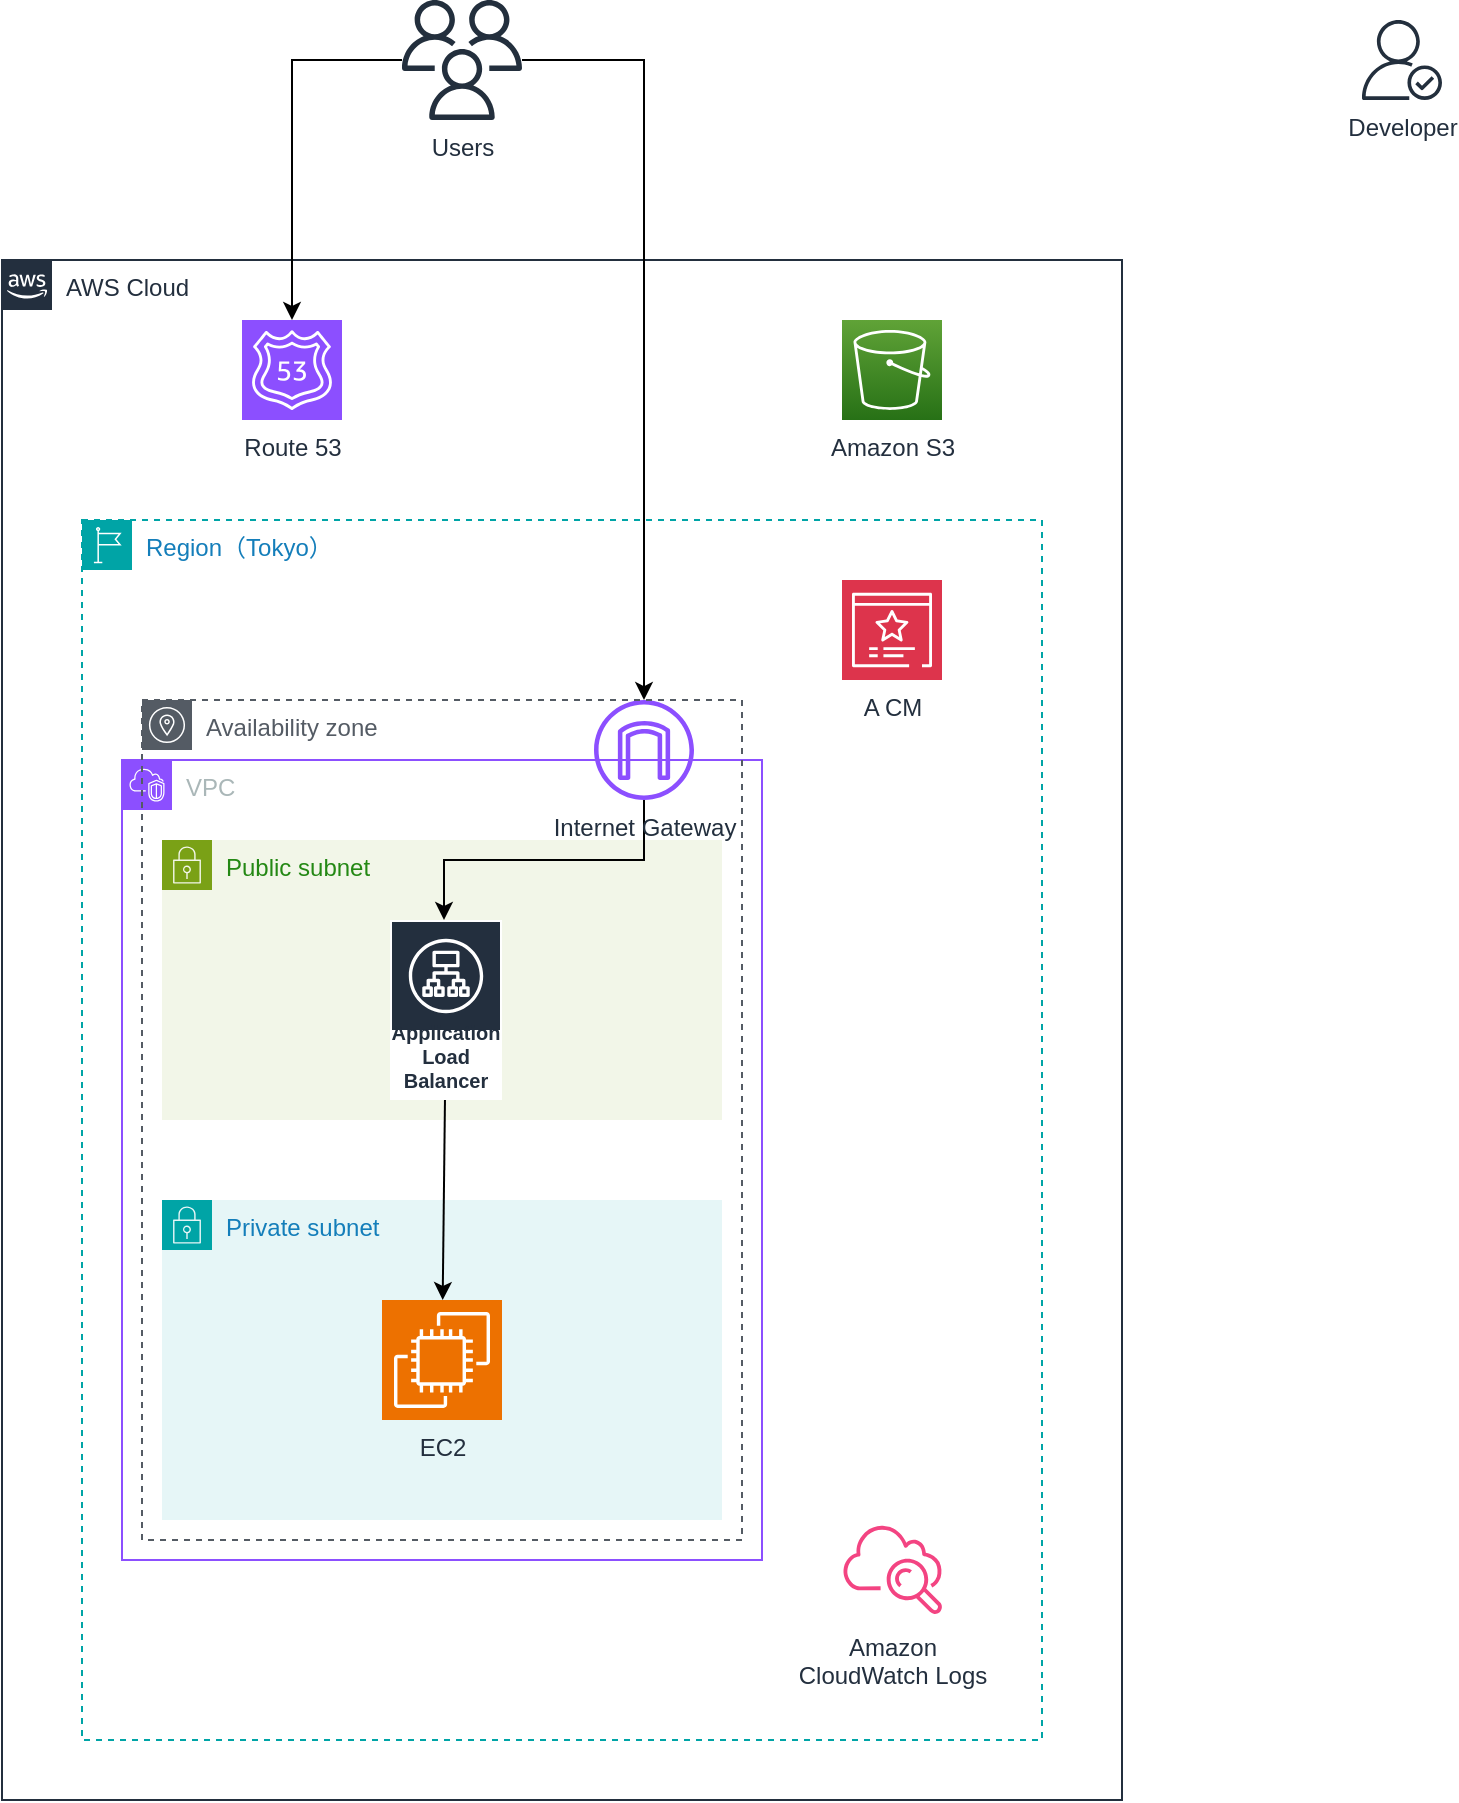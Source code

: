 <mxfile version="26.0.16">
  <diagram id="Ht1M8jgEwFfnCIfOTk4-" name="Page-1">
    <mxGraphModel dx="1434" dy="819" grid="1" gridSize="10" guides="1" tooltips="1" connect="1" arrows="1" fold="1" page="1" pageScale="1" pageWidth="827" pageHeight="1169" math="0" shadow="0">
      <root>
        <mxCell id="0" />
        <mxCell id="1" parent="0" />
        <mxCell id="3wwkH7lTd8m2vBlFJ2xI-2" value="AWS Cloud" style="points=[[0,0],[0.25,0],[0.5,0],[0.75,0],[1,0],[1,0.25],[1,0.5],[1,0.75],[1,1],[0.75,1],[0.5,1],[0.25,1],[0,1],[0,0.75],[0,0.5],[0,0.25]];outlineConnect=0;gradientColor=none;html=1;whiteSpace=wrap;fontSize=12;fontStyle=0;container=1;pointerEvents=0;collapsible=0;recursiveResize=0;shape=mxgraph.aws4.group;grIcon=mxgraph.aws4.group_aws_cloud_alt;strokeColor=#232F3E;fillColor=none;verticalAlign=top;align=left;spacingLeft=30;fontColor=#232F3E;dashed=0;" vertex="1" parent="1">
          <mxGeometry x="40" y="150" width="560" height="770" as="geometry" />
        </mxCell>
        <mxCell id="3wwkH7lTd8m2vBlFJ2xI-3" value="Region（Tokyo）" style="points=[[0,0],[0.25,0],[0.5,0],[0.75,0],[1,0],[1,0.25],[1,0.5],[1,0.75],[1,1],[0.75,1],[0.5,1],[0.25,1],[0,1],[0,0.75],[0,0.5],[0,0.25]];outlineConnect=0;gradientColor=none;html=1;whiteSpace=wrap;fontSize=12;fontStyle=0;container=1;pointerEvents=0;collapsible=0;recursiveResize=0;shape=mxgraph.aws4.group;grIcon=mxgraph.aws4.group_region;strokeColor=#00A4A6;fillColor=none;verticalAlign=top;align=left;spacingLeft=30;fontColor=#147EBA;dashed=1;" vertex="1" parent="3wwkH7lTd8m2vBlFJ2xI-2">
          <mxGeometry x="40" y="130" width="480" height="610" as="geometry" />
        </mxCell>
        <mxCell id="3wwkH7lTd8m2vBlFJ2xI-9" value="VPC" style="points=[[0,0],[0.25,0],[0.5,0],[0.75,0],[1,0],[1,0.25],[1,0.5],[1,0.75],[1,1],[0.75,1],[0.5,1],[0.25,1],[0,1],[0,0.75],[0,0.5],[0,0.25]];outlineConnect=0;gradientColor=none;html=1;whiteSpace=wrap;fontSize=12;fontStyle=0;container=1;pointerEvents=0;collapsible=0;recursiveResize=0;shape=mxgraph.aws4.group;grIcon=mxgraph.aws4.group_vpc2;strokeColor=#8C4FFF;fillColor=none;verticalAlign=top;align=left;spacingLeft=30;fontColor=#AAB7B8;dashed=0;" vertex="1" parent="3wwkH7lTd8m2vBlFJ2xI-3">
          <mxGeometry x="20" y="120" width="320" height="400" as="geometry" />
        </mxCell>
        <mxCell id="3wwkH7lTd8m2vBlFJ2xI-10" value="Public subnet" style="points=[[0,0],[0.25,0],[0.5,0],[0.75,0],[1,0],[1,0.25],[1,0.5],[1,0.75],[1,1],[0.75,1],[0.5,1],[0.25,1],[0,1],[0,0.75],[0,0.5],[0,0.25]];outlineConnect=0;gradientColor=none;html=1;whiteSpace=wrap;fontSize=12;fontStyle=0;container=1;pointerEvents=0;collapsible=0;recursiveResize=0;shape=mxgraph.aws4.group;grIcon=mxgraph.aws4.group_security_group;grStroke=0;strokeColor=#7AA116;fillColor=#F2F6E8;verticalAlign=top;align=left;spacingLeft=30;fontColor=#248814;dashed=0;" vertex="1" parent="3wwkH7lTd8m2vBlFJ2xI-9">
          <mxGeometry x="20" y="40" width="280" height="140" as="geometry" />
        </mxCell>
        <mxCell id="3wwkH7lTd8m2vBlFJ2xI-13" value="Application Load Balancer" style="sketch=0;outlineConnect=0;fontColor=#232F3E;gradientColor=none;strokeColor=#ffffff;fillColor=#232F3E;dashed=0;verticalLabelPosition=middle;verticalAlign=bottom;align=center;html=1;whiteSpace=wrap;fontSize=10;fontStyle=1;spacing=3;shape=mxgraph.aws4.productIcon;prIcon=mxgraph.aws4.application_load_balancer;" vertex="1" parent="3wwkH7lTd8m2vBlFJ2xI-10">
          <mxGeometry x="114" y="40" width="56" height="90" as="geometry" />
        </mxCell>
        <mxCell id="3wwkH7lTd8m2vBlFJ2xI-20" style="edgeStyle=orthogonalEdgeStyle;rounded=0;orthogonalLoop=1;jettySize=auto;html=1;" edge="1" parent="3wwkH7lTd8m2vBlFJ2xI-10" source="3wwkH7lTd8m2vBlFJ2xI-15" target="3wwkH7lTd8m2vBlFJ2xI-13">
          <mxGeometry relative="1" as="geometry">
            <Array as="points">
              <mxPoint x="241" y="10" />
              <mxPoint x="141" y="10" />
            </Array>
          </mxGeometry>
        </mxCell>
        <mxCell id="3wwkH7lTd8m2vBlFJ2xI-15" value="Internet Gateway" style="sketch=0;outlineConnect=0;fontColor=#232F3E;gradientColor=none;fillColor=#8C4FFF;strokeColor=none;dashed=0;verticalLabelPosition=bottom;verticalAlign=top;align=center;html=1;fontSize=12;fontStyle=0;aspect=fixed;pointerEvents=1;shape=mxgraph.aws4.internet_gateway;" vertex="1" parent="3wwkH7lTd8m2vBlFJ2xI-10">
          <mxGeometry x="216" y="-70" width="50" height="50" as="geometry" />
        </mxCell>
        <mxCell id="3wwkH7lTd8m2vBlFJ2xI-11" value="Private subnet" style="points=[[0,0],[0.25,0],[0.5,0],[0.75,0],[1,0],[1,0.25],[1,0.5],[1,0.75],[1,1],[0.75,1],[0.5,1],[0.25,1],[0,1],[0,0.75],[0,0.5],[0,0.25]];outlineConnect=0;gradientColor=none;html=1;whiteSpace=wrap;fontSize=12;fontStyle=0;container=1;pointerEvents=0;collapsible=0;recursiveResize=0;shape=mxgraph.aws4.group;grIcon=mxgraph.aws4.group_security_group;grStroke=0;strokeColor=#00A4A6;fillColor=#E6F6F7;verticalAlign=top;align=left;spacingLeft=30;fontColor=#147EBA;dashed=0;" vertex="1" parent="3wwkH7lTd8m2vBlFJ2xI-10">
          <mxGeometry y="180" width="280" height="160" as="geometry" />
        </mxCell>
        <mxCell id="3wwkH7lTd8m2vBlFJ2xI-14" value="EC2" style="sketch=0;points=[[0,0,0],[0.25,0,0],[0.5,0,0],[0.75,0,0],[1,0,0],[0,1,0],[0.25,1,0],[0.5,1,0],[0.75,1,0],[1,1,0],[0,0.25,0],[0,0.5,0],[0,0.75,0],[1,0.25,0],[1,0.5,0],[1,0.75,0]];outlineConnect=0;fontColor=#232F3E;fillColor=#ED7100;strokeColor=#ffffff;dashed=0;verticalLabelPosition=bottom;verticalAlign=top;align=center;html=1;fontSize=12;fontStyle=0;aspect=fixed;shape=mxgraph.aws4.resourceIcon;resIcon=mxgraph.aws4.ec2;" vertex="1" parent="3wwkH7lTd8m2vBlFJ2xI-11">
          <mxGeometry x="110" y="50" width="60" height="60" as="geometry" />
        </mxCell>
        <mxCell id="3wwkH7lTd8m2vBlFJ2xI-24" value="" style="edgeStyle=none;orthogonalLoop=1;jettySize=auto;html=1;rounded=0;" edge="1" parent="3wwkH7lTd8m2vBlFJ2xI-10" source="3wwkH7lTd8m2vBlFJ2xI-13" target="3wwkH7lTd8m2vBlFJ2xI-14">
          <mxGeometry width="100" relative="1" as="geometry">
            <mxPoint x="-190" y="230" as="sourcePoint" />
            <mxPoint x="-90" y="230" as="targetPoint" />
            <Array as="points" />
          </mxGeometry>
        </mxCell>
        <mxCell id="3wwkH7lTd8m2vBlFJ2xI-12" value="Availability zone" style="sketch=0;outlineConnect=0;gradientColor=none;html=1;whiteSpace=wrap;fontSize=12;fontStyle=0;shape=mxgraph.aws4.group;grIcon=mxgraph.aws4.group_availability_zone;strokeColor=#545B64;fillColor=none;verticalAlign=top;align=left;spacingLeft=30;fontColor=#545B64;dashed=1;" vertex="1" parent="3wwkH7lTd8m2vBlFJ2xI-9">
          <mxGeometry x="10" y="-30" width="300" height="420" as="geometry" />
        </mxCell>
        <mxCell id="3wwkH7lTd8m2vBlFJ2xI-17" value="A CM" style="sketch=0;points=[[0,0,0],[0.25,0,0],[0.5,0,0],[0.75,0,0],[1,0,0],[0,1,0],[0.25,1,0],[0.5,1,0],[0.75,1,0],[1,1,0],[0,0.25,0],[0,0.5,0],[0,0.75,0],[1,0.25,0],[1,0.5,0],[1,0.75,0]];outlineConnect=0;fontColor=#232F3E;fillColor=#DD344C;strokeColor=#ffffff;dashed=0;verticalLabelPosition=bottom;verticalAlign=top;align=center;html=1;fontSize=12;fontStyle=0;aspect=fixed;shape=mxgraph.aws4.resourceIcon;resIcon=mxgraph.aws4.certificate_manager_3;" vertex="1" parent="3wwkH7lTd8m2vBlFJ2xI-3">
          <mxGeometry x="380" y="30" width="50" height="50" as="geometry" />
        </mxCell>
        <mxCell id="UEzPUAAOIrF-is8g5C7q-123" value="Amazon&lt;br&gt;CloudWatch Logs&lt;br&gt;" style="outlineConnect=0;fontColor=#232F3E;gradientColor=none;gradientDirection=north;fillColor=#F34482;strokeColor=none;dashed=0;verticalLabelPosition=bottom;verticalAlign=top;align=center;html=1;fontSize=12;fontStyle=0;aspect=fixed;shape=mxgraph.aws4.cloudwatch;labelBackgroundColor=#ffffff;" parent="3wwkH7lTd8m2vBlFJ2xI-3" vertex="1">
          <mxGeometry x="380" y="500" width="50" height="50" as="geometry" />
        </mxCell>
        <mxCell id="3wwkH7lTd8m2vBlFJ2xI-6" value="Route 53" style="sketch=0;points=[[0,0,0],[0.25,0,0],[0.5,0,0],[0.75,0,0],[1,0,0],[0,1,0],[0.25,1,0],[0.5,1,0],[0.75,1,0],[1,1,0],[0,0.25,0],[0,0.5,0],[0,0.75,0],[1,0.25,0],[1,0.5,0],[1,0.75,0]];outlineConnect=0;fontColor=#232F3E;fillColor=#8C4FFF;strokeColor=#ffffff;dashed=0;verticalLabelPosition=bottom;verticalAlign=top;align=center;html=1;fontSize=12;fontStyle=0;aspect=fixed;shape=mxgraph.aws4.resourceIcon;resIcon=mxgraph.aws4.route_53;" vertex="1" parent="3wwkH7lTd8m2vBlFJ2xI-2">
          <mxGeometry x="120" y="30" width="50" height="50" as="geometry" />
        </mxCell>
        <mxCell id="UEzPUAAOIrF-is8g5C7q-116" value="Amazon S3" style="outlineConnect=0;fontColor=#232F3E;gradientColor=#60A337;gradientDirection=north;fillColor=#277116;strokeColor=#ffffff;dashed=0;verticalLabelPosition=bottom;verticalAlign=top;align=center;html=1;fontSize=12;fontStyle=0;aspect=fixed;shape=mxgraph.aws4.resourceIcon;resIcon=mxgraph.aws4.s3;labelBackgroundColor=#ffffff;" parent="3wwkH7lTd8m2vBlFJ2xI-2" vertex="1">
          <mxGeometry x="420" y="30" width="50" height="50" as="geometry" />
        </mxCell>
        <mxCell id="3wwkH7lTd8m2vBlFJ2xI-5" value="Users" style="sketch=0;outlineConnect=0;fontColor=#232F3E;gradientColor=none;fillColor=#232F3D;strokeColor=none;dashed=0;verticalLabelPosition=bottom;verticalAlign=top;align=center;html=1;fontSize=12;fontStyle=0;aspect=fixed;pointerEvents=1;shape=mxgraph.aws4.users;" vertex="1" parent="1">
          <mxGeometry x="240" y="20" width="60" height="60" as="geometry" />
        </mxCell>
        <mxCell id="3wwkH7lTd8m2vBlFJ2xI-8" style="edgeStyle=orthogonalEdgeStyle;rounded=0;orthogonalLoop=1;jettySize=auto;html=1;entryX=0.5;entryY=0;entryDx=0;entryDy=0;entryPerimeter=0;" edge="1" parent="1" source="3wwkH7lTd8m2vBlFJ2xI-5" target="3wwkH7lTd8m2vBlFJ2xI-6">
          <mxGeometry relative="1" as="geometry" />
        </mxCell>
        <mxCell id="3wwkH7lTd8m2vBlFJ2xI-19" style="edgeStyle=orthogonalEdgeStyle;rounded=0;orthogonalLoop=1;jettySize=auto;html=1;" edge="1" parent="1" source="3wwkH7lTd8m2vBlFJ2xI-5" target="3wwkH7lTd8m2vBlFJ2xI-15">
          <mxGeometry relative="1" as="geometry">
            <mxPoint x="330" y="50" as="sourcePoint" />
            <mxPoint x="360.067" y="400.001" as="targetPoint" />
          </mxGeometry>
        </mxCell>
        <mxCell id="3wwkH7lTd8m2vBlFJ2xI-25" value="Developer" style="sketch=0;outlineConnect=0;fontColor=#232F3E;gradientColor=none;fillColor=#232F3D;strokeColor=none;dashed=0;verticalLabelPosition=bottom;verticalAlign=top;align=center;html=1;fontSize=12;fontStyle=0;aspect=fixed;pointerEvents=1;shape=mxgraph.aws4.authenticated_user;" vertex="1" parent="1">
          <mxGeometry x="720" y="30" width="40" height="40" as="geometry" />
        </mxCell>
      </root>
    </mxGraphModel>
  </diagram>
</mxfile>

